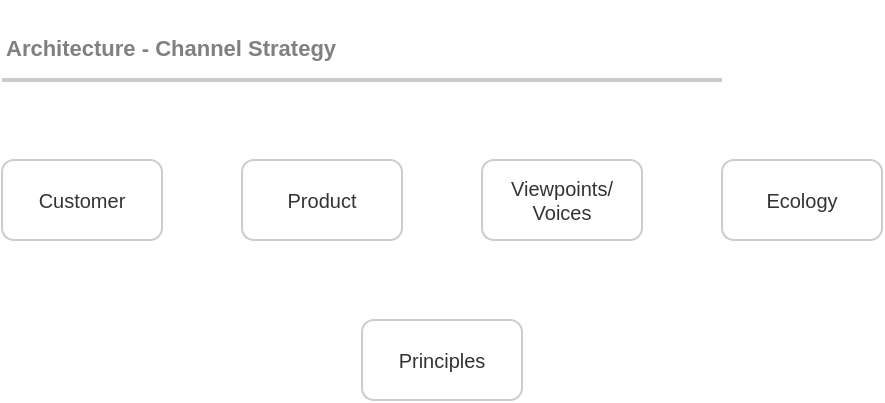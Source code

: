 <mxfile version="17.5.0" type="google"><diagram id="iT8Lib724smaslrTFjrh" name="Analysis/Channel Strategy"><mxGraphModel grid="1" page="1" gridSize="10" guides="1" tooltips="1" connect="1" arrows="1" fold="1" pageScale="1" pageWidth="827" pageHeight="1169" math="0" shadow="0"><root><mxCell id="qNwII0fmP2f2Dxb8VXn8-0"/><mxCell id="qNwII0fmP2f2Dxb8VXn8-1" parent="qNwII0fmP2f2Dxb8VXn8-0"/><mxCell id="EfB8-PfNHLvK0TG1r_v_-0" value="" style="group;fontSize=10;" vertex="1" connectable="0" parent="qNwII0fmP2f2Dxb8VXn8-1"><mxGeometry x="40" y="40" width="360" height="45" as="geometry"/></mxCell><mxCell id="EfB8-PfNHLvK0TG1r_v_-1" value="&lt;font style=&quot;font-size: 11px&quot;&gt;Architecture - Channel Strategy&lt;/font&gt;" style="text;strokeColor=none;fillColor=none;html=1;fontSize=24;fontStyle=1;verticalAlign=middle;align=left;shadow=0;glass=0;comic=0;opacity=30;fontColor=#808080;" vertex="1" parent="EfB8-PfNHLvK0TG1r_v_-0"><mxGeometry width="360.0" height="40" as="geometry"/></mxCell><mxCell id="EfB8-PfNHLvK0TG1r_v_-2" value="" style="line;strokeWidth=2;html=1;shadow=0;glass=0;comic=0;fillColor=none;fontSize=10;fontColor=#CCCCCC;labelBackgroundColor=none;strokeColor=#CCCCCC;" vertex="1" parent="EfB8-PfNHLvK0TG1r_v_-0"><mxGeometry y="35" width="360.0" height="10" as="geometry"/></mxCell><mxCell id="EfB8-PfNHLvK0TG1r_v_-3" value="Customer" style="rounded=1;whiteSpace=wrap;html=1;shadow=0;glass=0;comic=0;strokeColor=#CCCCCC;fillColor=none;fontSize=10;align=center;fontColor=#333333;" vertex="1" parent="qNwII0fmP2f2Dxb8VXn8-1"><mxGeometry x="40" y="120" width="80" height="40" as="geometry"/></mxCell><mxCell id="EfB8-PfNHLvK0TG1r_v_-4" value="Principles" style="rounded=1;whiteSpace=wrap;html=1;shadow=0;glass=0;comic=0;strokeColor=#CCCCCC;fillColor=none;fontSize=10;align=center;fontColor=#333333;" vertex="1" parent="qNwII0fmP2f2Dxb8VXn8-1"><mxGeometry x="220" y="200" width="80" height="40" as="geometry"/></mxCell><mxCell id="EfB8-PfNHLvK0TG1r_v_-5" value="Product" style="rounded=1;whiteSpace=wrap;html=1;shadow=0;glass=0;comic=0;strokeColor=#CCCCCC;fillColor=none;fontSize=10;align=center;fontColor=#333333;" vertex="1" parent="qNwII0fmP2f2Dxb8VXn8-1"><mxGeometry x="160" y="120" width="80" height="40" as="geometry"/></mxCell><mxCell id="EfB8-PfNHLvK0TG1r_v_-6" value="Ecology" style="rounded=1;whiteSpace=wrap;html=1;shadow=0;glass=0;comic=0;strokeColor=#CCCCCC;fillColor=none;fontSize=10;align=center;fontColor=#333333;" vertex="1" parent="qNwII0fmP2f2Dxb8VXn8-1"><mxGeometry x="400" y="120" width="80" height="40" as="geometry"/></mxCell><mxCell id="EfB8-PfNHLvK0TG1r_v_-7" value="Viewpoints/&lt;br&gt;Voices" style="rounded=1;whiteSpace=wrap;html=1;shadow=0;glass=0;comic=0;strokeColor=#CCCCCC;fillColor=none;fontSize=10;align=center;fontColor=#333333;" vertex="1" parent="qNwII0fmP2f2Dxb8VXn8-1"><mxGeometry x="280" y="120" width="80" height="40" as="geometry"/></mxCell></root></mxGraphModel></diagram></mxfile>